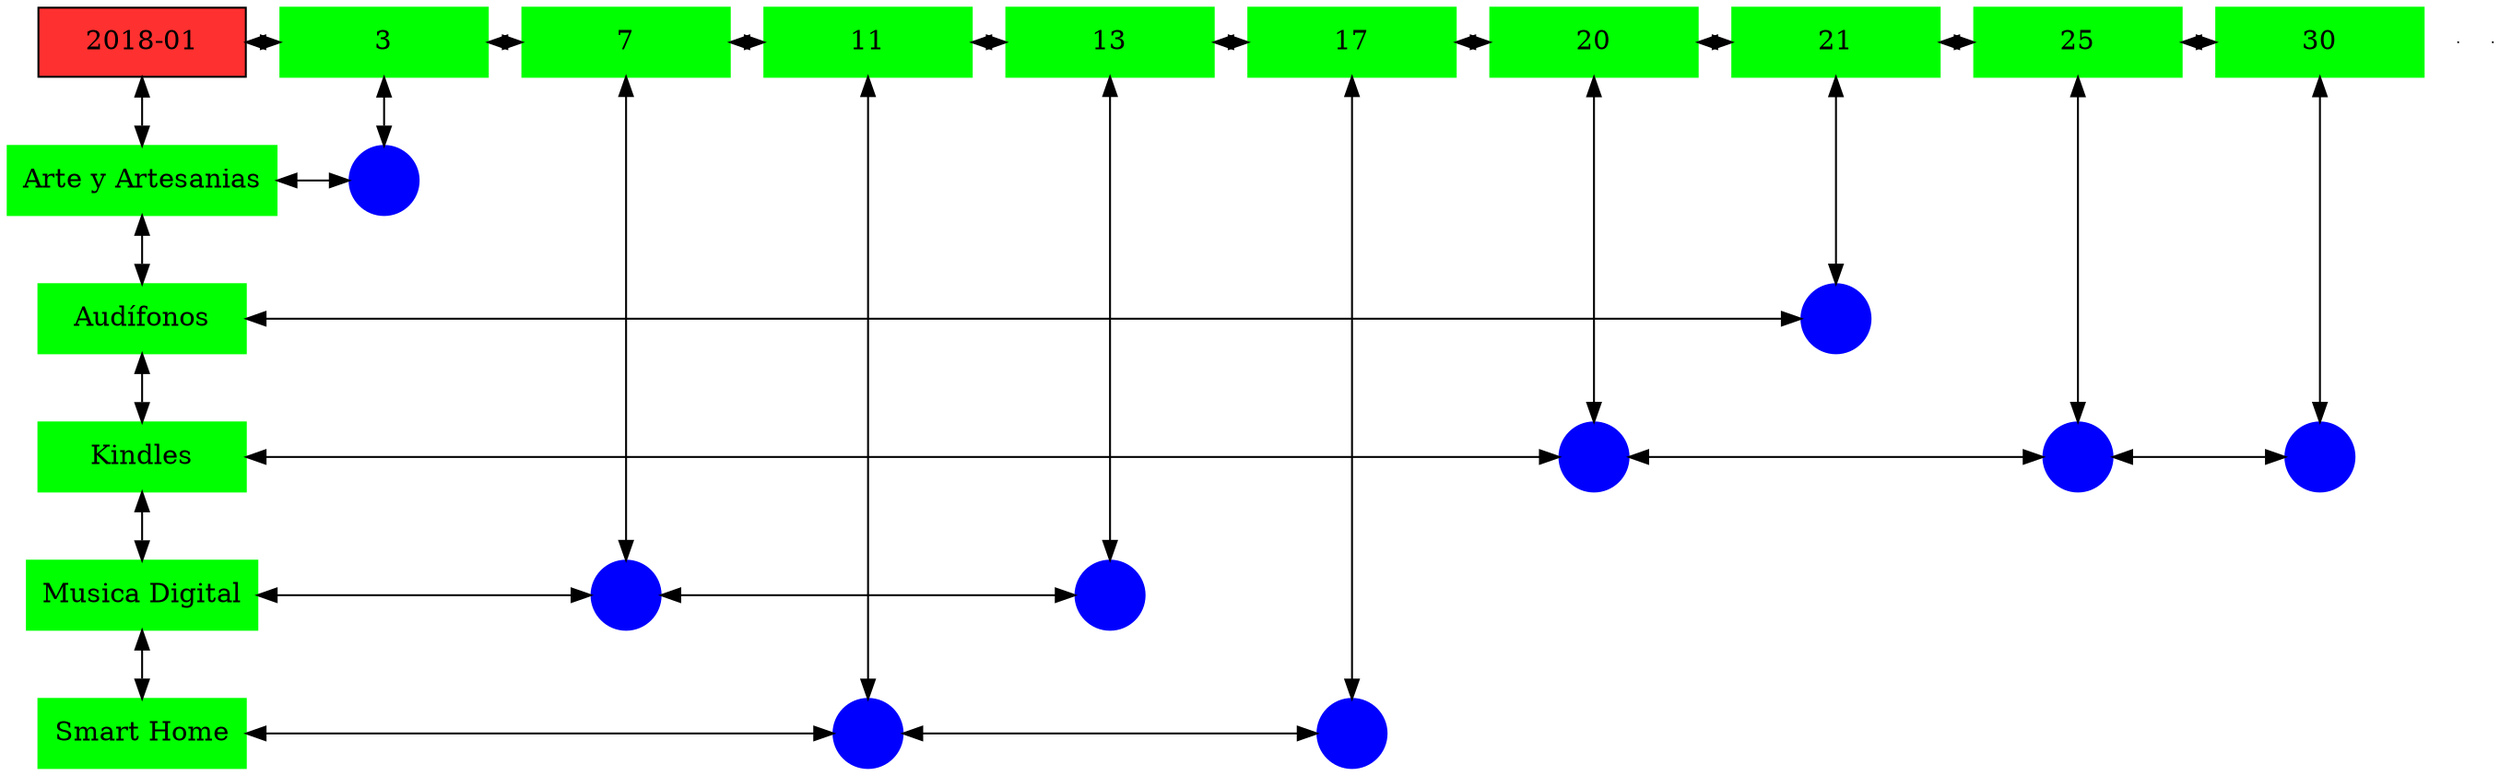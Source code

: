digraph G{
node[shape="box"];
nodeMt[ label = "2018-01", width = 1.5, style = filled, fillcolor = firebrick1, group = 1 ];
e0[ shape = point, width = 0 ];
e1[ shape = point, width = 0 ];
node0xc001e54500[label="3",color=green,style =filled,width = 1.5 group=3];
nodeMt->node0xc001e54500[dir="both"];
{rank=same;nodeMt;node0xc001e54500;}
node0xc00218e050[label="7",color=green,style =filled,width = 1.5 group=7];
node0xc001e54500->node0xc00218e050[dir="both"];
{rank=same;node0xc001e54500;node0xc00218e050;}
node0xc0021daaa0[label="11",color=green,style =filled,width = 1.5 group=11];
node0xc00218e050->node0xc0021daaa0[dir="both"];
{rank=same;node0xc00218e050;node0xc0021daaa0;}
node0xc0022845a0[label="13",color=green,style =filled,width = 1.5 group=13];
node0xc0021daaa0->node0xc0022845a0[dir="both"];
{rank=same;node0xc0021daaa0;node0xc0022845a0;}
node0xc001ee44b0[label="17",color=green,style =filled,width = 1.5 group=17];
node0xc0022845a0->node0xc001ee44b0[dir="both"];
{rank=same;node0xc0022845a0;node0xc001ee44b0;}
node0xc001fcfc70[label="20",color=green,style =filled,width = 1.5 group=20];
node0xc001ee44b0->node0xc001fcfc70[dir="both"];
{rank=same;node0xc001ee44b0;node0xc001fcfc70;}
node0xc00216b860[label="21",color=green,style =filled,width = 1.5 group=21];
node0xc001fcfc70->node0xc00216b860[dir="both"];
{rank=same;node0xc001fcfc70;node0xc00216b860;}
node0xc0022e5e00[label="25",color=green,style =filled,width = 1.5 group=25];
node0xc00216b860->node0xc0022e5e00[dir="both"];
{rank=same;node0xc00216b860;node0xc0022e5e00;}
node0xc00208be00[label="30",color=green,style =filled,width = 1.5 group=30];
node0xc0022e5e00->node0xc00208be00[dir="both"];
{rank=same;node0xc0022e5e00;node0xc00208be00;}
node0xc001e544b0[label="Arte y Artesanias",color=green,style =filled width = 1.5 group=1];
node0xc001e45680[label="",color=blue,style =filled, width = 0.5 group=3 shape=circle];
node0xc001e544b0->node0xc001e45680[dir="both"];
{rank=same;node0xc001e544b0;node0xc001e45680;}
node0xc00216b810[label="Audífonos",color=green,style =filled width = 1.5 group=1];
node0xc00216d300[label="",color=blue,style =filled, width = 0.5 group=21 shape=circle];
node0xc00216b810->node0xc00216d300[dir="both"];
{rank=same;node0xc00216b810;node0xc00216d300;}
node0xc001fcfc20[label="Kindles",color=green,style =filled width = 1.5 group=1];
node0xc001fc7d80[label="",color=blue,style =filled, width = 0.5 group=20 shape=circle];
node0xc001fcfc20->node0xc001fc7d80[dir="both"];
{rank=same;node0xc001fcfc20;node0xc001fc7d80;}
node0xc0022f0700[label="",color=blue,style =filled, width = 0.5 group=25 shape=circle];
node0xc001fc7d80->node0xc0022f0700[dir="both"];
{rank=same;node0xc0022f0700;node0xc001fc7d80;}
node0xc00208d500[label="",color=blue,style =filled, width = 0.5 group=30 shape=circle];
node0xc0022f0700->node0xc00208d500[dir="both"];
{rank=same;node0xc00208d500;node0xc0022f0700;}
node0xc00218e000[label="Musica Digital",color=green,style =filled width = 1.5 group=1];
node0xc002185500[label="",color=blue,style =filled, width = 0.5 group=7 shape=circle];
node0xc00218e000->node0xc002185500[dir="both"];
{rank=same;node0xc00218e000;node0xc002185500;}
node0xc002286300[label="",color=blue,style =filled, width = 0.5 group=13 shape=circle];
node0xc002185500->node0xc002286300[dir="both"];
{rank=same;node0xc002286300;node0xc002185500;}
node0xc001ee4460[label="Smart Home",color=green,style =filled width = 1.5 group=1];
node0xc0021d6e80[label="",color=blue,style =filled, width = 0.5 group=11 shape=circle];
node0xc001ee4460->node0xc0021d6e80[dir="both"];
{rank=same;node0xc001ee4460;node0xc0021d6e80;}
node0xc001ee2300[label="",color=blue,style =filled, width = 0.5 group=17 shape=circle];
node0xc0021d6e80->node0xc001ee2300[dir="both"];
{rank=same;node0xc001ee2300;node0xc0021d6e80;}
node0xc001e54500->node0xc001e45680[dir="both"];
node0xc00218e050->node0xc002185500[dir="both"];
node0xc0021daaa0->node0xc0021d6e80[dir="both"];
node0xc0022845a0->node0xc002286300[dir="both"];
node0xc001ee44b0->node0xc001ee2300[dir="both"];
node0xc001fcfc70->node0xc001fc7d80[dir="both"];
node0xc00216b860->node0xc00216d300[dir="both"];
node0xc0022e5e00->node0xc0022f0700[dir="both"];
node0xc00208be00->node0xc00208d500[dir="both"];
nodeMt->node0xc001e544b0[dir="both"];
node0xc001e544b0->node0xc00216b810[dir="both"];
node0xc00216b810->node0xc001fcfc20[dir="both"];
node0xc001fcfc20->node0xc00218e000[dir="both"];
node0xc00218e000->node0xc001ee4460[dir="both"];
}
